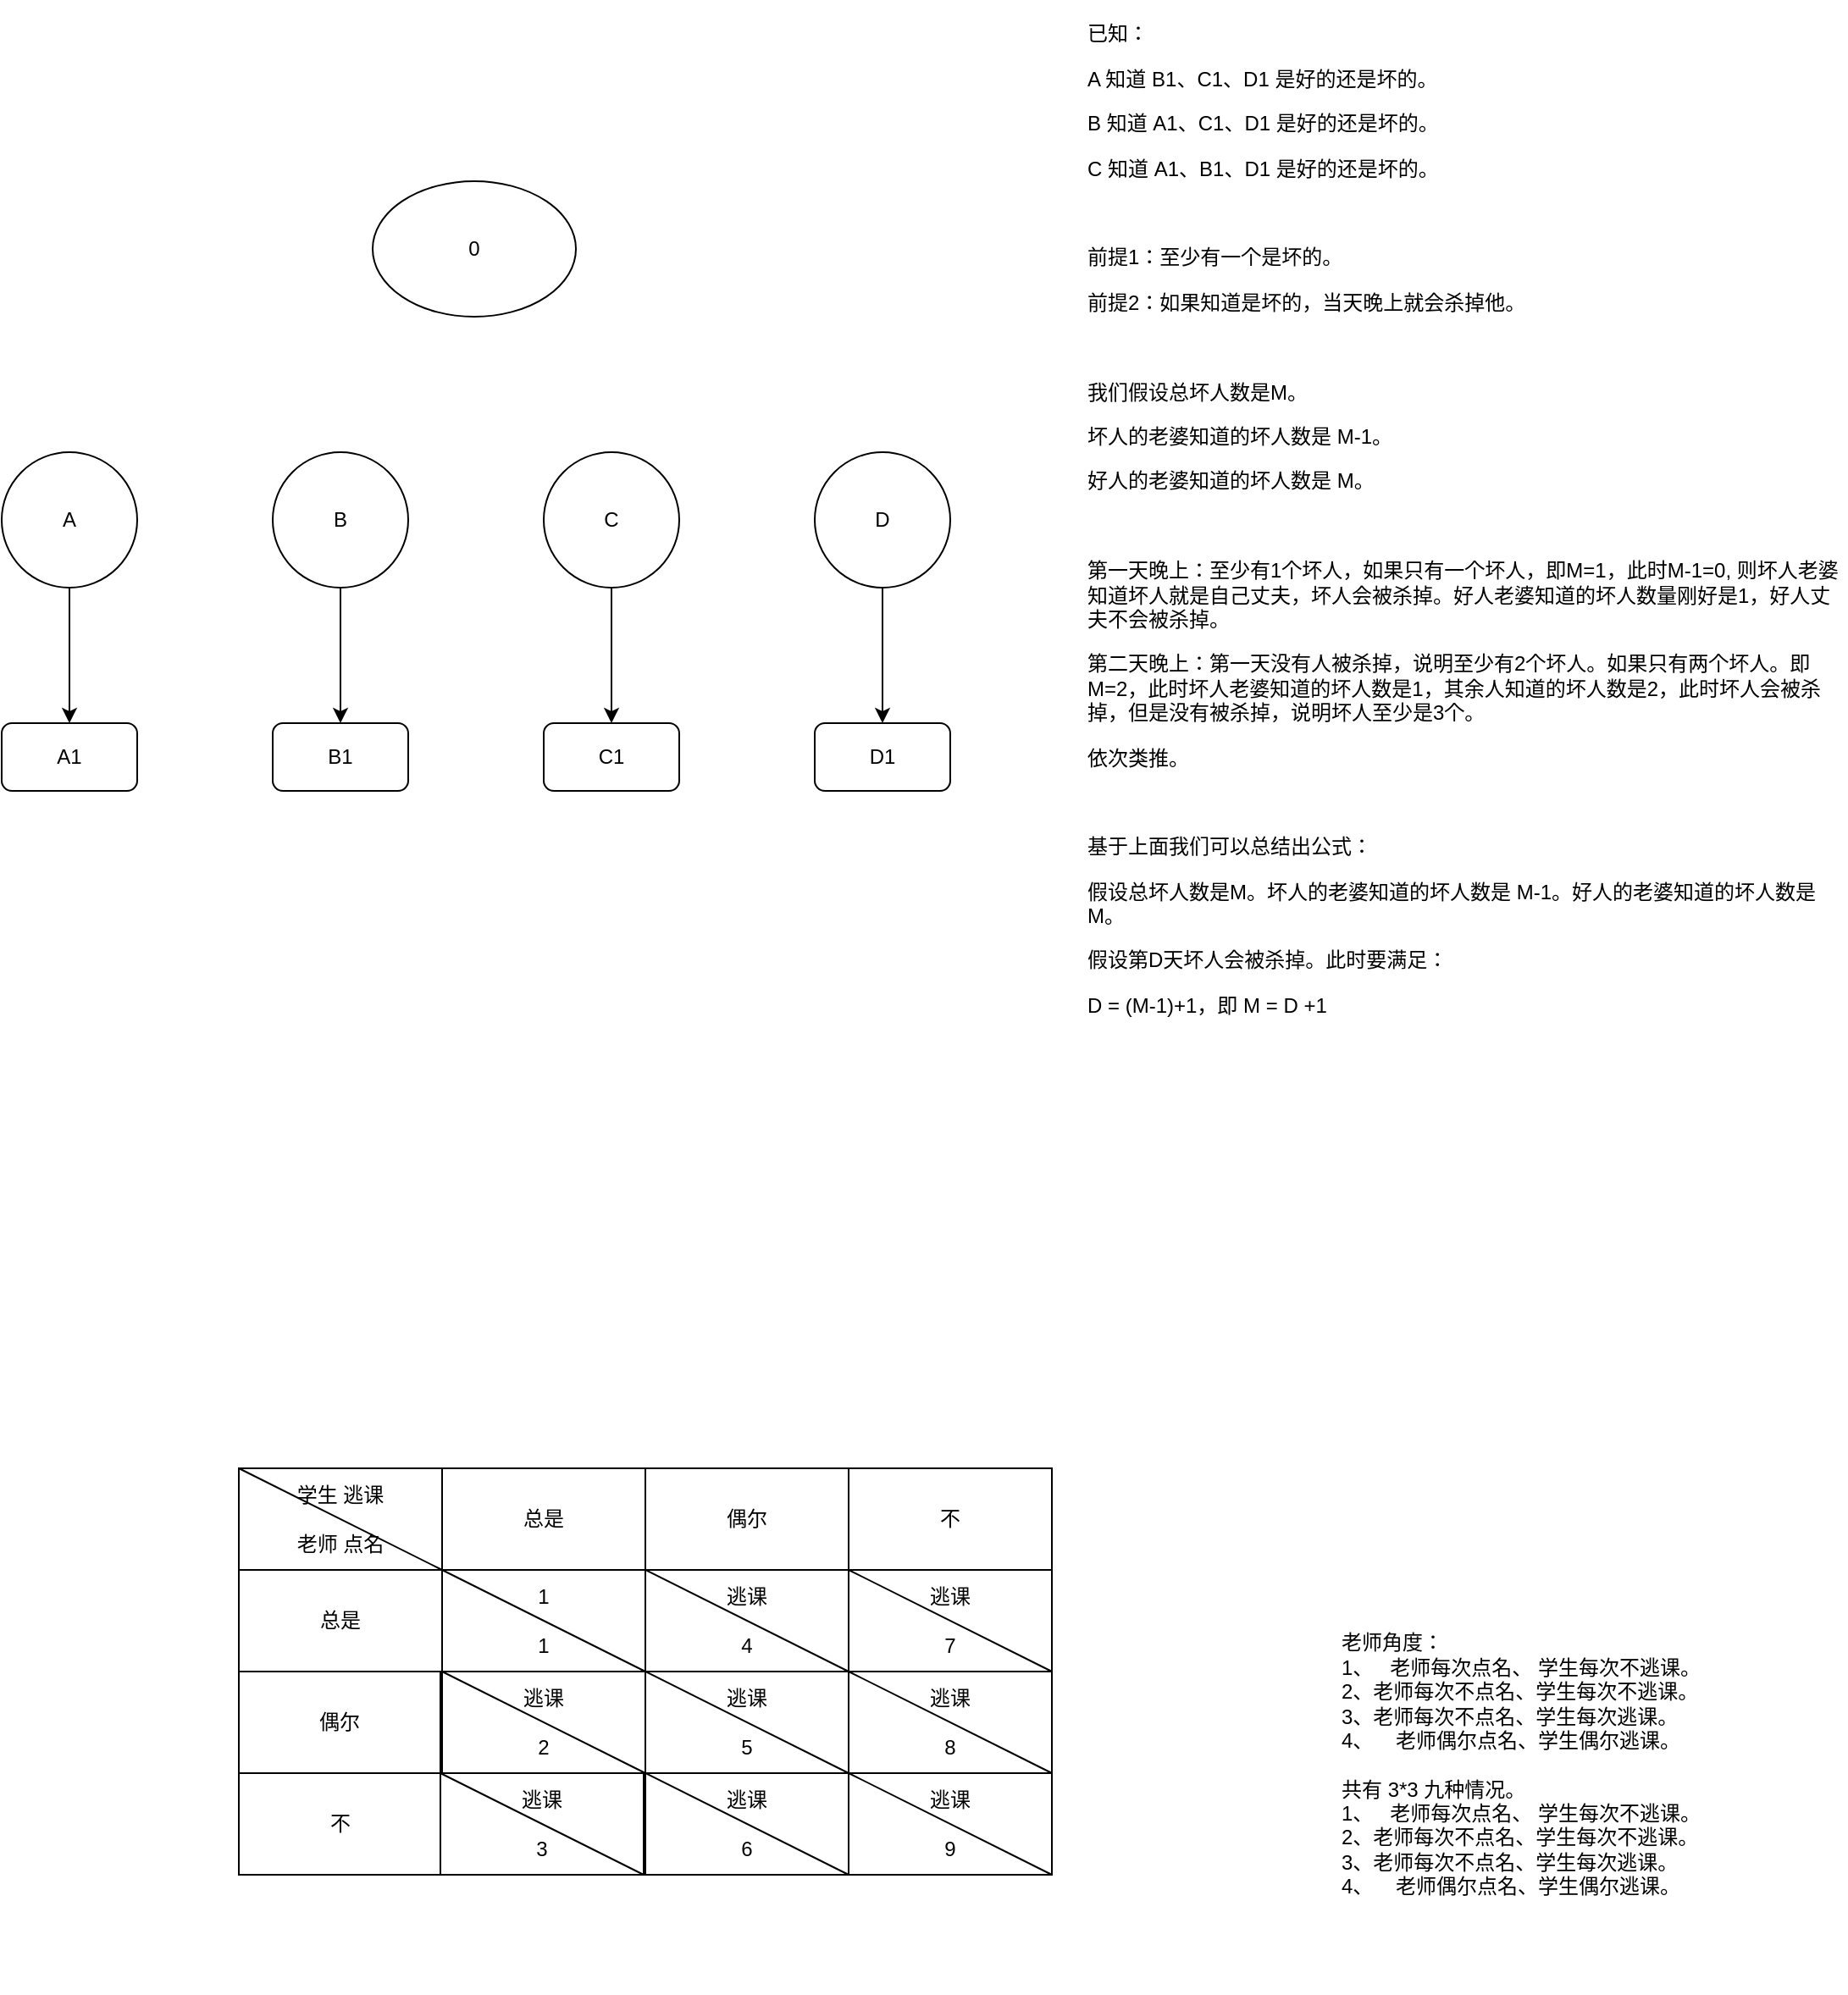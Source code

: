 <mxfile version="27.1.4">
  <diagram name="第 1 页" id="EFmBZRuirdAsGHDMGHzY">
    <mxGraphModel dx="1246" dy="590" grid="1" gridSize="10" guides="1" tooltips="1" connect="1" arrows="1" fold="1" page="1" pageScale="1" pageWidth="4800" pageHeight="4800" math="0" shadow="0">
      <root>
        <mxCell id="0" />
        <mxCell id="1" parent="0" />
        <mxCell id="g5C_LvDEkNhxmviA9g2l-10" style="edgeStyle=orthogonalEdgeStyle;rounded=0;orthogonalLoop=1;jettySize=auto;html=1;exitX=0.5;exitY=1;exitDx=0;exitDy=0;entryX=0.5;entryY=0;entryDx=0;entryDy=0;" edge="1" parent="1" source="g5C_LvDEkNhxmviA9g2l-1" target="g5C_LvDEkNhxmviA9g2l-6">
          <mxGeometry relative="1" as="geometry" />
        </mxCell>
        <mxCell id="g5C_LvDEkNhxmviA9g2l-1" value="A" style="ellipse;whiteSpace=wrap;html=1;aspect=fixed;" vertex="1" parent="1">
          <mxGeometry x="721" y="640" width="80" height="80" as="geometry" />
        </mxCell>
        <mxCell id="g5C_LvDEkNhxmviA9g2l-11" style="edgeStyle=orthogonalEdgeStyle;rounded=0;orthogonalLoop=1;jettySize=auto;html=1;exitX=0.5;exitY=1;exitDx=0;exitDy=0;entryX=0.5;entryY=0;entryDx=0;entryDy=0;" edge="1" parent="1" source="g5C_LvDEkNhxmviA9g2l-2" target="g5C_LvDEkNhxmviA9g2l-7">
          <mxGeometry relative="1" as="geometry" />
        </mxCell>
        <mxCell id="g5C_LvDEkNhxmviA9g2l-2" value="B" style="ellipse;whiteSpace=wrap;html=1;aspect=fixed;" vertex="1" parent="1">
          <mxGeometry x="881" y="640" width="80" height="80" as="geometry" />
        </mxCell>
        <mxCell id="g5C_LvDEkNhxmviA9g2l-12" style="edgeStyle=orthogonalEdgeStyle;rounded=0;orthogonalLoop=1;jettySize=auto;html=1;exitX=0.5;exitY=1;exitDx=0;exitDy=0;entryX=0.5;entryY=0;entryDx=0;entryDy=0;" edge="1" parent="1" source="g5C_LvDEkNhxmviA9g2l-3" target="g5C_LvDEkNhxmviA9g2l-8">
          <mxGeometry relative="1" as="geometry" />
        </mxCell>
        <mxCell id="g5C_LvDEkNhxmviA9g2l-3" value="C" style="ellipse;whiteSpace=wrap;html=1;aspect=fixed;" vertex="1" parent="1">
          <mxGeometry x="1041" y="640" width="80" height="80" as="geometry" />
        </mxCell>
        <mxCell id="g5C_LvDEkNhxmviA9g2l-13" style="edgeStyle=orthogonalEdgeStyle;rounded=0;orthogonalLoop=1;jettySize=auto;html=1;exitX=0.5;exitY=1;exitDx=0;exitDy=0;" edge="1" parent="1" source="g5C_LvDEkNhxmviA9g2l-4" target="g5C_LvDEkNhxmviA9g2l-9">
          <mxGeometry relative="1" as="geometry" />
        </mxCell>
        <mxCell id="g5C_LvDEkNhxmviA9g2l-4" value="D" style="ellipse;whiteSpace=wrap;html=1;aspect=fixed;" vertex="1" parent="1">
          <mxGeometry x="1201" y="640" width="80" height="80" as="geometry" />
        </mxCell>
        <mxCell id="g5C_LvDEkNhxmviA9g2l-5" value="0" style="ellipse;whiteSpace=wrap;html=1;" vertex="1" parent="1">
          <mxGeometry x="940" y="480" width="120" height="80" as="geometry" />
        </mxCell>
        <mxCell id="g5C_LvDEkNhxmviA9g2l-6" value="A1" style="rounded=1;whiteSpace=wrap;html=1;" vertex="1" parent="1">
          <mxGeometry x="721" y="800" width="80" height="40" as="geometry" />
        </mxCell>
        <mxCell id="g5C_LvDEkNhxmviA9g2l-7" value="B1" style="rounded=1;whiteSpace=wrap;html=1;" vertex="1" parent="1">
          <mxGeometry x="881" y="800" width="80" height="40" as="geometry" />
        </mxCell>
        <mxCell id="g5C_LvDEkNhxmviA9g2l-8" value="C1" style="rounded=1;whiteSpace=wrap;html=1;" vertex="1" parent="1">
          <mxGeometry x="1041" y="800" width="80" height="40" as="geometry" />
        </mxCell>
        <mxCell id="g5C_LvDEkNhxmviA9g2l-9" value="D1" style="rounded=1;whiteSpace=wrap;html=1;" vertex="1" parent="1">
          <mxGeometry x="1201" y="800" width="80" height="40" as="geometry" />
        </mxCell>
        <mxCell id="g5C_LvDEkNhxmviA9g2l-15" value="&lt;p&gt;已知：&lt;/p&gt;&lt;p&gt;A 知道 B1、C1、D1 是好的还是坏的。&lt;/p&gt;&lt;p&gt;B 知道 A1、C1、D1 是好的还是坏的。&lt;/p&gt;&lt;p&gt;C 知道 A1、B1、D1 是好的还是坏的。&lt;/p&gt;&lt;p&gt;&lt;br&gt;&lt;/p&gt;&lt;p&gt;前提1：至少有一个是坏的。&lt;/p&gt;&lt;p&gt;前提2：如果知道是坏的，当天晚上就会杀掉他。&lt;/p&gt;&lt;p&gt;&lt;br&gt;&lt;/p&gt;&lt;p&gt;我们假设总坏人数是M。&lt;/p&gt;&lt;p&gt;坏人的老婆知道的坏人数是 M-1。&lt;/p&gt;&lt;p&gt;好人的老婆知道的坏人数是 M。&lt;/p&gt;&lt;p&gt;&lt;br&gt;&lt;/p&gt;&lt;p&gt;第一天晚上：至少有1个坏人，如果只有一个坏人，即M=1，此时M-1=0, 则坏人老婆知道坏人就是自己丈夫，坏人会被杀掉。好人老婆知道的坏人数量刚好是1，好人丈夫不会被杀掉。&lt;/p&gt;&lt;p&gt;&lt;span style=&quot;background-color: transparent; color: light-dark(rgb(0, 0, 0), rgb(255, 255, 255));&quot;&gt;第二天晚上：第一天没有人被杀掉，说明至少有2个坏人。如果只有两个坏人。即M=2，此时坏人老婆知道的坏人数是1，其余人知道的坏人数是2，此时坏人会被杀掉，但是没有被杀掉，说明坏人至少是3个。&lt;/span&gt;&lt;/p&gt;&lt;p&gt;依次类推。&lt;/p&gt;&lt;p&gt;&lt;br&gt;&lt;/p&gt;&lt;p&gt;基于上面我们可以总结出公式：&lt;/p&gt;&lt;p&gt;假设总坏人数是M。&lt;span style=&quot;background-color: transparent; color: light-dark(rgb(0, 0, 0), rgb(255, 255, 255));&quot;&gt;坏人的老婆知道的坏人数是 M-1。&lt;/span&gt;&lt;span style=&quot;background-color: transparent; color: light-dark(rgb(0, 0, 0), rgb(255, 255, 255));&quot;&gt;好人的老婆知道的坏人数是 M。&lt;/span&gt;&lt;/p&gt;&lt;p&gt;&lt;span style=&quot;background-color: transparent; color: light-dark(rgb(0, 0, 0), rgb(255, 255, 255));&quot;&gt;假设第D天坏人会被杀掉。此时要满足：&lt;/span&gt;&lt;/p&gt;&lt;p&gt;D = (M-1)+1，即 M = D +1&lt;/p&gt;&lt;p&gt;&lt;br&gt;&lt;/p&gt;&lt;p&gt;&lt;br&gt;&lt;/p&gt;&lt;p&gt;&lt;br&gt;&lt;/p&gt;&lt;p&gt;&lt;br&gt;&lt;/p&gt;&lt;p&gt;&lt;br&gt;&lt;/p&gt;&lt;p&gt;&lt;br&gt;&lt;/p&gt;&lt;p&gt;&lt;br&gt;&lt;/p&gt;&lt;p&gt;&lt;br&gt;&lt;/p&gt;&lt;p&gt;&lt;br&gt;&lt;/p&gt;&lt;p&gt;&lt;br&gt;&lt;/p&gt;&lt;p&gt;&lt;br&gt;&lt;/p&gt;" style="text;html=1;align=left;verticalAlign=middle;whiteSpace=wrap;rounded=0;" vertex="1" parent="1">
          <mxGeometry x="1360" y="479" width="450" height="691" as="geometry" />
        </mxCell>
        <mxCell id="g5C_LvDEkNhxmviA9g2l-17" value="总是" style="rounded=0;whiteSpace=wrap;html=1;" vertex="1" parent="1">
          <mxGeometry x="861" y="1300" width="120" height="60" as="geometry" />
        </mxCell>
        <mxCell id="g5C_LvDEkNhxmviA9g2l-18" value="偶尔" style="rounded=0;whiteSpace=wrap;html=1;" vertex="1" parent="1">
          <mxGeometry x="861" y="1360" width="119" height="60" as="geometry" />
        </mxCell>
        <mxCell id="g5C_LvDEkNhxmviA9g2l-25" value="&lt;div&gt;老师角度：&lt;/div&gt;1、&amp;nbsp; &amp;nbsp;老师每次点名、 学生每次不逃课。&lt;div&gt;2、老师每次不点名、学生每次不逃课。&lt;/div&gt;&lt;div&gt;3、老师每次不点名、学生每次逃课。&lt;/div&gt;&lt;div&gt;4、&amp;nbsp; &amp;nbsp; 老师偶尔点名、学生偶尔逃课。&lt;/div&gt;&lt;div&gt;&lt;br&gt;&lt;/div&gt;&lt;div&gt;共有 3*3 九种情况。&lt;/div&gt;&lt;div&gt;1、&amp;nbsp; &amp;nbsp;老师每次点名、 学生每次不逃课。&lt;div&gt;2、老师每次不点名、学生每次不逃课。&lt;/div&gt;&lt;div&gt;3、老师每次不点名、学生每次逃课。&lt;/div&gt;&lt;div&gt;4、&amp;nbsp; &amp;nbsp; 老师偶尔点名、学生偶尔逃课。&lt;/div&gt;&lt;/div&gt;" style="text;html=1;align=left;verticalAlign=middle;whiteSpace=wrap;rounded=0;" vertex="1" parent="1">
          <mxGeometry x="1510" y="1280" width="300" height="270" as="geometry" />
        </mxCell>
        <mxCell id="g5C_LvDEkNhxmviA9g2l-26" value="不" style="rounded=0;whiteSpace=wrap;html=1;" vertex="1" parent="1">
          <mxGeometry x="861" y="1420" width="120" height="60" as="geometry" />
        </mxCell>
        <mxCell id="g5C_LvDEkNhxmviA9g2l-35" value="总是" style="rounded=0;whiteSpace=wrap;html=1;" vertex="1" parent="1">
          <mxGeometry x="981" y="1240" width="120" height="60" as="geometry" />
        </mxCell>
        <mxCell id="g5C_LvDEkNhxmviA9g2l-36" value="偶尔" style="rounded=0;whiteSpace=wrap;html=1;" vertex="1" parent="1">
          <mxGeometry x="1101" y="1240" width="120" height="60" as="geometry" />
        </mxCell>
        <mxCell id="g5C_LvDEkNhxmviA9g2l-37" value="不" style="rounded=0;whiteSpace=wrap;html=1;" vertex="1" parent="1">
          <mxGeometry x="1221" y="1240" width="120" height="60" as="geometry" />
        </mxCell>
        <mxCell id="g5C_LvDEkNhxmviA9g2l-38" value="学生 逃课&lt;div&gt;&lt;br&gt;&lt;/div&gt;&lt;div&gt;老师 点名&lt;/div&gt;" style="rounded=0;whiteSpace=wrap;html=1;" vertex="1" parent="1">
          <mxGeometry x="861" y="1240" width="120" height="60" as="geometry" />
        </mxCell>
        <mxCell id="g5C_LvDEkNhxmviA9g2l-40" value="" style="endArrow=none;html=1;rounded=0;exitX=0;exitY=0;exitDx=0;exitDy=0;entryX=1;entryY=1;entryDx=0;entryDy=0;" edge="1" parent="1" source="g5C_LvDEkNhxmviA9g2l-38" target="g5C_LvDEkNhxmviA9g2l-38">
          <mxGeometry width="50" height="50" relative="1" as="geometry">
            <mxPoint x="1220" y="1360" as="sourcePoint" />
            <mxPoint x="1270" y="1310" as="targetPoint" />
          </mxGeometry>
        </mxCell>
        <mxCell id="g5C_LvDEkNhxmviA9g2l-43" value="1&lt;br&gt;&lt;div&gt;&lt;br&gt;&lt;/div&gt;&lt;div&gt;1&lt;/div&gt;" style="rounded=0;whiteSpace=wrap;html=1;" vertex="1" parent="1">
          <mxGeometry x="981" y="1300" width="120" height="60" as="geometry" />
        </mxCell>
        <mxCell id="g5C_LvDEkNhxmviA9g2l-44" value="" style="endArrow=none;html=1;rounded=0;exitX=0;exitY=0;exitDx=0;exitDy=0;entryX=1;entryY=1;entryDx=0;entryDy=0;" edge="1" parent="1" source="g5C_LvDEkNhxmviA9g2l-43" target="g5C_LvDEkNhxmviA9g2l-43">
          <mxGeometry width="50" height="50" relative="1" as="geometry">
            <mxPoint x="1340" y="1420" as="sourcePoint" />
            <mxPoint x="1390" y="1370" as="targetPoint" />
          </mxGeometry>
        </mxCell>
        <mxCell id="g5C_LvDEkNhxmviA9g2l-45" value="逃课&lt;div&gt;&lt;br&gt;&lt;/div&gt;&lt;div&gt;4&lt;/div&gt;" style="rounded=0;whiteSpace=wrap;html=1;" vertex="1" parent="1">
          <mxGeometry x="1101" y="1300" width="120" height="60" as="geometry" />
        </mxCell>
        <mxCell id="g5C_LvDEkNhxmviA9g2l-46" value="" style="endArrow=none;html=1;rounded=0;exitX=0;exitY=0;exitDx=0;exitDy=0;entryX=1;entryY=1;entryDx=0;entryDy=0;" edge="1" parent="1" source="g5C_LvDEkNhxmviA9g2l-45" target="g5C_LvDEkNhxmviA9g2l-45">
          <mxGeometry width="50" height="50" relative="1" as="geometry">
            <mxPoint x="1460" y="1420" as="sourcePoint" />
            <mxPoint x="1510" y="1370" as="targetPoint" />
          </mxGeometry>
        </mxCell>
        <mxCell id="g5C_LvDEkNhxmviA9g2l-47" value="逃课&lt;div&gt;&lt;br&gt;&lt;/div&gt;&lt;div&gt;7&lt;/div&gt;" style="rounded=0;whiteSpace=wrap;html=1;" vertex="1" parent="1">
          <mxGeometry x="1221" y="1300" width="120" height="60" as="geometry" />
        </mxCell>
        <mxCell id="g5C_LvDEkNhxmviA9g2l-48" value="" style="endArrow=none;html=1;rounded=0;exitX=0;exitY=0;exitDx=0;exitDy=0;entryX=1;entryY=1;entryDx=0;entryDy=0;" edge="1" parent="1" source="g5C_LvDEkNhxmviA9g2l-47" target="g5C_LvDEkNhxmviA9g2l-47">
          <mxGeometry width="50" height="50" relative="1" as="geometry">
            <mxPoint x="1580" y="1420" as="sourcePoint" />
            <mxPoint x="1630" y="1370" as="targetPoint" />
          </mxGeometry>
        </mxCell>
        <mxCell id="g5C_LvDEkNhxmviA9g2l-49" value="逃课&lt;div&gt;&lt;br&gt;&lt;/div&gt;&lt;div&gt;2&lt;/div&gt;" style="rounded=0;whiteSpace=wrap;html=1;" vertex="1" parent="1">
          <mxGeometry x="981" y="1360" width="120" height="60" as="geometry" />
        </mxCell>
        <mxCell id="g5C_LvDEkNhxmviA9g2l-50" value="" style="endArrow=none;html=1;rounded=0;exitX=0;exitY=0;exitDx=0;exitDy=0;entryX=1;entryY=1;entryDx=0;entryDy=0;" edge="1" parent="1" source="g5C_LvDEkNhxmviA9g2l-49" target="g5C_LvDEkNhxmviA9g2l-49">
          <mxGeometry width="50" height="50" relative="1" as="geometry">
            <mxPoint x="1629" y="1620" as="sourcePoint" />
            <mxPoint x="1679" y="1570" as="targetPoint" />
          </mxGeometry>
        </mxCell>
        <mxCell id="g5C_LvDEkNhxmviA9g2l-51" value="逃课&lt;div&gt;&lt;br&gt;&lt;/div&gt;&lt;div&gt;5&lt;/div&gt;" style="rounded=0;whiteSpace=wrap;html=1;" vertex="1" parent="1">
          <mxGeometry x="1101" y="1360" width="120" height="60" as="geometry" />
        </mxCell>
        <mxCell id="g5C_LvDEkNhxmviA9g2l-52" value="" style="endArrow=none;html=1;rounded=0;exitX=0;exitY=0;exitDx=0;exitDy=0;entryX=1;entryY=1;entryDx=0;entryDy=0;" edge="1" parent="1" source="g5C_LvDEkNhxmviA9g2l-51" target="g5C_LvDEkNhxmviA9g2l-51">
          <mxGeometry width="50" height="50" relative="1" as="geometry">
            <mxPoint x="1460" y="1480" as="sourcePoint" />
            <mxPoint x="1510" y="1430" as="targetPoint" />
          </mxGeometry>
        </mxCell>
        <mxCell id="g5C_LvDEkNhxmviA9g2l-53" value="逃课&lt;div&gt;&lt;br&gt;&lt;/div&gt;&lt;div&gt;8&lt;/div&gt;" style="rounded=0;whiteSpace=wrap;html=1;" vertex="1" parent="1">
          <mxGeometry x="1221" y="1360" width="120" height="60" as="geometry" />
        </mxCell>
        <mxCell id="g5C_LvDEkNhxmviA9g2l-54" value="" style="endArrow=none;html=1;rounded=0;exitX=0;exitY=0;exitDx=0;exitDy=0;entryX=1;entryY=1;entryDx=0;entryDy=0;" edge="1" parent="1" source="g5C_LvDEkNhxmviA9g2l-53" target="g5C_LvDEkNhxmviA9g2l-53">
          <mxGeometry width="50" height="50" relative="1" as="geometry">
            <mxPoint x="1580" y="1480" as="sourcePoint" />
            <mxPoint x="1630" y="1430" as="targetPoint" />
          </mxGeometry>
        </mxCell>
        <mxCell id="g5C_LvDEkNhxmviA9g2l-55" value="逃课&lt;div&gt;&lt;br&gt;&lt;/div&gt;&lt;div&gt;3&lt;/div&gt;" style="rounded=0;whiteSpace=wrap;html=1;" vertex="1" parent="1">
          <mxGeometry x="980" y="1420" width="120" height="60" as="geometry" />
        </mxCell>
        <mxCell id="g5C_LvDEkNhxmviA9g2l-56" value="" style="endArrow=none;html=1;rounded=0;exitX=0;exitY=0;exitDx=0;exitDy=0;entryX=1;entryY=1;entryDx=0;entryDy=0;" edge="1" parent="1" source="g5C_LvDEkNhxmviA9g2l-55" target="g5C_LvDEkNhxmviA9g2l-55">
          <mxGeometry width="50" height="50" relative="1" as="geometry">
            <mxPoint x="1339" y="1540" as="sourcePoint" />
            <mxPoint x="1389" y="1490" as="targetPoint" />
            <Array as="points">
              <mxPoint x="1060" y="1460" />
            </Array>
          </mxGeometry>
        </mxCell>
        <mxCell id="g5C_LvDEkNhxmviA9g2l-57" value="逃课&lt;div&gt;&lt;br&gt;&lt;/div&gt;&lt;div&gt;6&lt;/div&gt;" style="rounded=0;whiteSpace=wrap;html=1;" vertex="1" parent="1">
          <mxGeometry x="1101" y="1420" width="120" height="60" as="geometry" />
        </mxCell>
        <mxCell id="g5C_LvDEkNhxmviA9g2l-58" value="" style="endArrow=none;html=1;rounded=0;exitX=0;exitY=0;exitDx=0;exitDy=0;entryX=1;entryY=1;entryDx=0;entryDy=0;" edge="1" parent="1" source="g5C_LvDEkNhxmviA9g2l-57" target="g5C_LvDEkNhxmviA9g2l-57">
          <mxGeometry width="50" height="50" relative="1" as="geometry">
            <mxPoint x="1460" y="1540" as="sourcePoint" />
            <mxPoint x="1510" y="1490" as="targetPoint" />
          </mxGeometry>
        </mxCell>
        <mxCell id="g5C_LvDEkNhxmviA9g2l-59" value="逃课&lt;div&gt;&lt;br&gt;&lt;/div&gt;&lt;div&gt;9&lt;/div&gt;" style="rounded=0;whiteSpace=wrap;html=1;" vertex="1" parent="1">
          <mxGeometry x="1221" y="1420" width="120" height="60" as="geometry" />
        </mxCell>
        <mxCell id="g5C_LvDEkNhxmviA9g2l-60" value="" style="endArrow=none;html=1;rounded=0;exitX=0;exitY=0;exitDx=0;exitDy=0;entryX=1;entryY=1;entryDx=0;entryDy=0;" edge="1" parent="1" source="g5C_LvDEkNhxmviA9g2l-59" target="g5C_LvDEkNhxmviA9g2l-59">
          <mxGeometry width="50" height="50" relative="1" as="geometry">
            <mxPoint x="1580" y="1540" as="sourcePoint" />
            <mxPoint x="1630" y="1490" as="targetPoint" />
          </mxGeometry>
        </mxCell>
      </root>
    </mxGraphModel>
  </diagram>
</mxfile>
